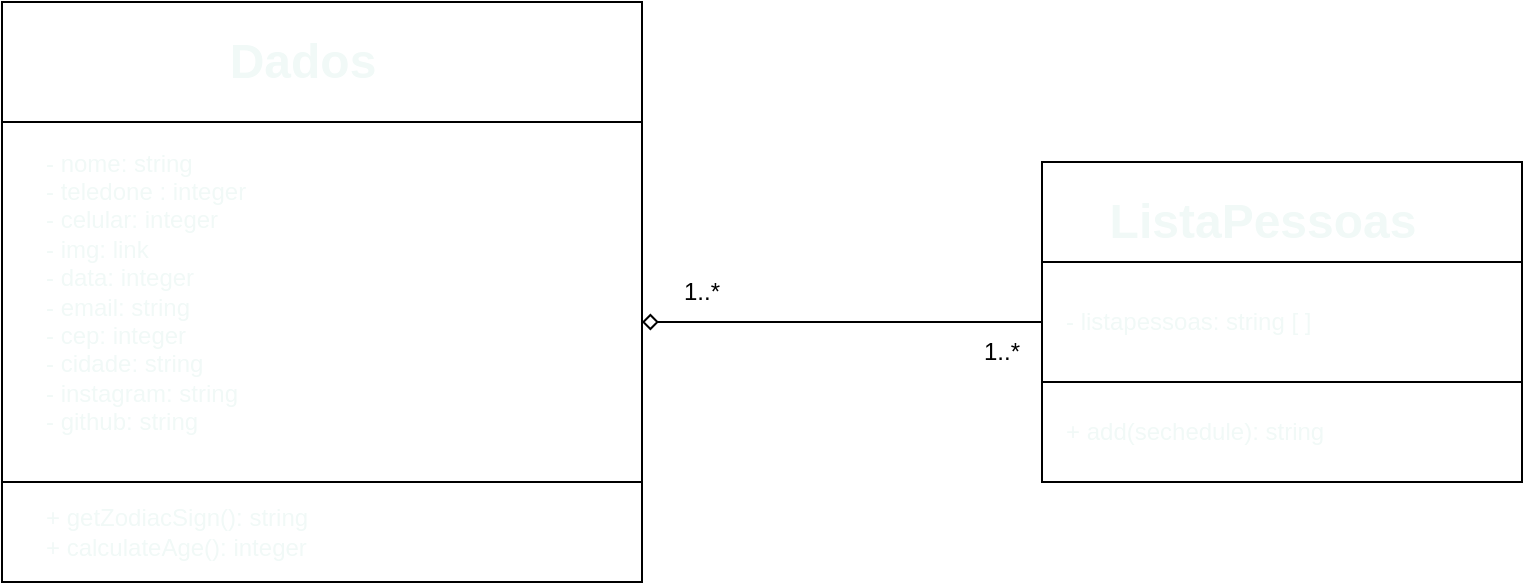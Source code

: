 <mxfile>
    <diagram id="JhpgWgQdlCk20f6J7Moz" name="Página-1">
        <mxGraphModel dx="832" dy="576" grid="1" gridSize="10" guides="1" tooltips="1" connect="1" arrows="1" fold="1" page="1" pageScale="1" pageWidth="827" pageHeight="1169" math="0" shadow="0">
            <root>
                <mxCell id="0"/>
                <mxCell id="1" parent="0"/>
                <mxCell id="9" value="" style="group" parent="1" vertex="1" connectable="0">
                    <mxGeometry x="40" y="50" width="320" height="290" as="geometry"/>
                </mxCell>
                <mxCell id="2" value="" style="rounded=0;whiteSpace=wrap;html=1;" parent="9" vertex="1">
                    <mxGeometry width="320" height="290" as="geometry"/>
                </mxCell>
                <mxCell id="3" value="" style="rounded=0;whiteSpace=wrap;html=1;" parent="9" vertex="1">
                    <mxGeometry y="60" width="320" height="180" as="geometry"/>
                </mxCell>
                <mxCell id="5" value="&lt;font color=&quot;#f1f9f7&quot;&gt;Dados&lt;/font&gt;" style="text;strokeColor=none;fillColor=none;html=1;fontSize=24;fontStyle=1;verticalAlign=middle;align=center;" parent="9" vertex="1">
                    <mxGeometry x="100" y="10" width="100" height="40" as="geometry"/>
                </mxCell>
                <mxCell id="6" value="- nome: string&lt;br&gt;- teledone : integer&lt;br&gt;- celular: integer&lt;br&gt;- img: link&lt;br&gt;- data: integer&lt;br&gt;- email: string&lt;br&gt;- cep: integer&lt;br&gt;- cidade: string&lt;br&gt;- instagram: string&lt;br&gt;- github: string" style="text;html=1;strokeColor=none;fillColor=none;align=left;verticalAlign=middle;whiteSpace=wrap;rounded=0;fontColor=#f1f9f7;" parent="9" vertex="1">
                    <mxGeometry x="20" y="115" width="250" height="60" as="geometry"/>
                </mxCell>
                <mxCell id="8" value="+ getZodiacSign(): string&lt;br&gt;+ calculateAge(): integer" style="text;html=1;strokeColor=none;fillColor=none;align=left;verticalAlign=middle;whiteSpace=wrap;rounded=0;fontColor=#f1f9f7;" parent="9" vertex="1">
                    <mxGeometry x="20" y="250" width="200" height="30" as="geometry"/>
                </mxCell>
                <mxCell id="21" value="" style="group" parent="1" vertex="1" connectable="0">
                    <mxGeometry x="560" y="130" width="240" height="160" as="geometry"/>
                </mxCell>
                <mxCell id="10" value="" style="rounded=0;whiteSpace=wrap;html=1;fontColor=#f1f9f7;" parent="21" vertex="1">
                    <mxGeometry width="240" height="160" as="geometry"/>
                </mxCell>
                <mxCell id="17" value="" style="rounded=0;whiteSpace=wrap;html=1;fontColor=#f1f9f7;" parent="21" vertex="1">
                    <mxGeometry y="50" width="240" height="60" as="geometry"/>
                </mxCell>
                <mxCell id="18" value="ListaPessoas" style="text;strokeColor=none;fillColor=none;html=1;fontSize=24;fontStyle=1;verticalAlign=middle;align=center;fontColor=#f1f9f7;" parent="21" vertex="1">
                    <mxGeometry x="60" y="10" width="100" height="40" as="geometry"/>
                </mxCell>
                <mxCell id="19" value="&lt;span style=&quot;&quot;&gt;- listapessoas: string [ ]&lt;/span&gt;" style="text;html=1;strokeColor=none;fillColor=none;align=left;verticalAlign=middle;whiteSpace=wrap;rounded=0;fontColor=#f1f9f7;" parent="21" vertex="1">
                    <mxGeometry x="10" y="65" width="150" height="30" as="geometry"/>
                </mxCell>
                <mxCell id="20" value="&lt;span style=&quot;&quot;&gt;+ add(sechedule): string&lt;/span&gt;" style="text;html=1;strokeColor=none;fillColor=none;align=left;verticalAlign=middle;whiteSpace=wrap;rounded=0;fontColor=#f1f9f7;" parent="21" vertex="1">
                    <mxGeometry x="10" y="120" width="160" height="30" as="geometry"/>
                </mxCell>
                <mxCell id="23" style="edgeStyle=none;html=1;endArrow=diamond;endFill=0;" edge="1" parent="1" source="17">
                    <mxGeometry relative="1" as="geometry">
                        <mxPoint x="360" y="210" as="targetPoint"/>
                    </mxGeometry>
                </mxCell>
                <mxCell id="24" value="1..*" style="text;html=1;strokeColor=none;fillColor=none;align=center;verticalAlign=middle;whiteSpace=wrap;rounded=0;" vertex="1" parent="1">
                    <mxGeometry x="360" y="180" width="60" height="30" as="geometry"/>
                </mxCell>
                <mxCell id="25" value="1..*" style="text;html=1;strokeColor=none;fillColor=none;align=center;verticalAlign=middle;whiteSpace=wrap;rounded=0;" vertex="1" parent="1">
                    <mxGeometry x="510" y="210" width="60" height="30" as="geometry"/>
                </mxCell>
            </root>
        </mxGraphModel>
    </diagram>
</mxfile>